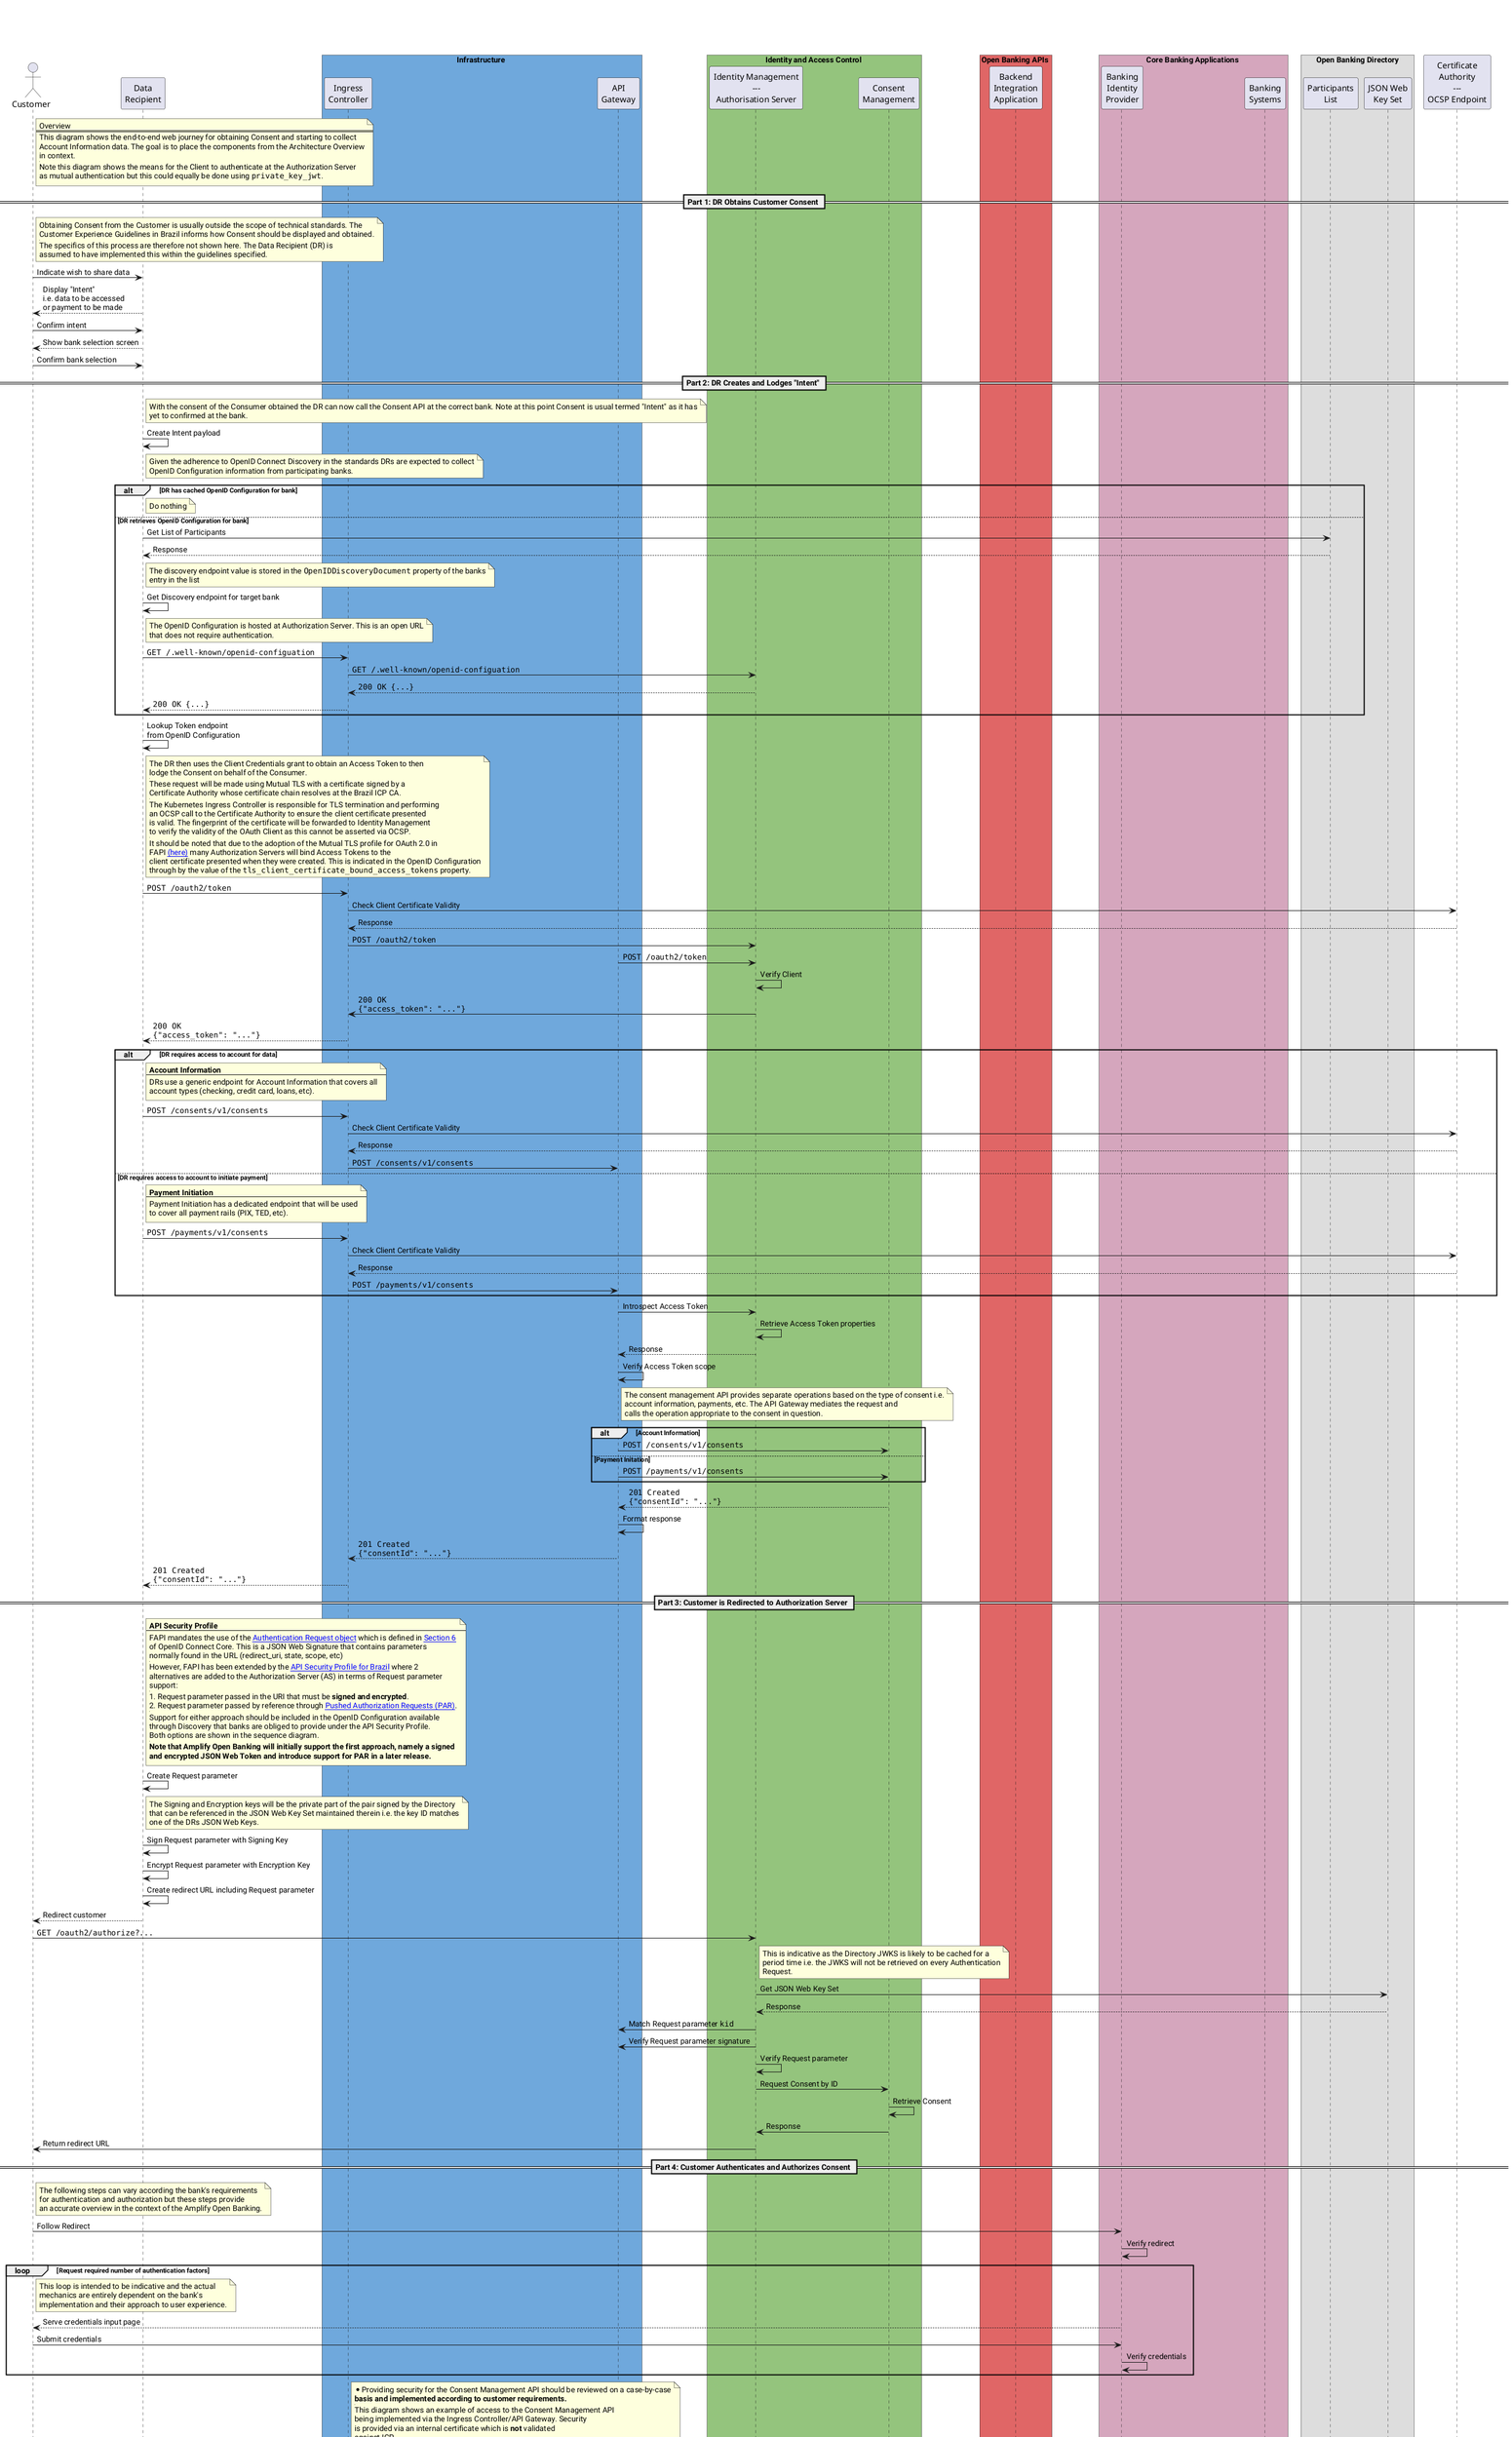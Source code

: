 @startuml Generic_Web_Journey_Sequence

title \n\n\n

actor "Customer" as PSU
participant "Data\nRecipient" as DR

box Infrastructure #6FA8DC
participant "Ingress\nController" as INGRESS
participant "API\nGateway" as API_GATEWAY
end box

box Identity and Access Control #94c47d
participant "Identity Management\n---\nAuthorisation Server" as IAM
participant "Consent\nManagement" as CONSENT
end box

box Open Banking APIs #e06666
participant "Backend\nIntegration\nApplication" as BIA
end box

box Core Banking Applications #d5a6bd
participant "Banking\nIdentity\nProvider" as ASPSP_WEB
participant "Banking\nSystems" as ASPSP_API
end box

box Open Banking Directory
participant "Participants\nList" as OBD_PARTICIPANTS
participant "JSON Web\nKey Set" as OBD_JWKS
end box

participant "Certificate\nAuthority\n---\nOCSP Endpoint" as OCSP

hide footbox
skinparam defaultFontName Roboto
skinparam BoxPadding 10

note right of PSU
Overview
===
This diagram shows the end-to-end web journey for obtaining Consent and starting to collect
Account Information data. The goal is to place the components from the Architecture Overview
in context.
|||
Note this diagram shows the means for the Client to authenticate at the Authorization Server
as mutual authentication but this could equally be done using ""private_key_jwt"".
end note

== Part 1: DR Obtains Customer Consent ==

note right of PSU
Obtaining Consent from the Customer is usually outside the scope of technical standards. The
Customer Experience Guidelines in Brazil informs how Consent should be displayed and obtained.
|||
The specifics of this process are therefore not shown here. The Data Recipient (DR) is
assumed to have implemented this within the guidelines specified.
end note

PSU -> DR: Indicate wish to share data
PSU <-- DR: Display "Intent"\ni.e. data to be accessed\nor payment to be made
PSU -> DR: Confirm intent
PSU <-- DR: Show bank selection screen
PSU -> DR: Confirm bank selection

== Part 2: DR Creates and Lodges "Intent" ==

note right of DR
With the consent of the Consumer obtained the DR can now call the Consent API at the correct bank. Note at this point Consent is usual termed "Intent" as it has
yet to confirmed at the bank.
end note

DR -> DR: Create Intent payload

note right of DR
Given the adherence to OpenID Connect Discovery in the standards DRs are expected to collect
OpenID Configuration information from participating banks.
end note

alt DR has cached OpenID Configuration for bank 

note right of DR
Do nothing
end note

else DR retrieves OpenID Configuration for bank

DR -> OBD_PARTICIPANTS: Get List of Participants
DR <-- OBD_PARTICIPANTS: Response

note right of DR
The discovery endpoint value is stored in the ""OpenIDDiscoveryDocument"" property of the banks
entry in the list
end note

DR -> DR: Get Discovery endpoint for target bank

note right of DR
The OpenID Configuration is hosted at Authorization Server. This is an open URL
that does not require authentication.
end note

DR -> INGRESS: ""GET /.well-known/openid-configuation""
INGRESS -> IAM: ""GET /.well-known/openid-configuation""
/'
INGRESS -> API_GATEWAY: ""GET /.well-known/openid-configuation""
API_GATEWAY -> IAM: ""GET /.well-known/openid-configuation""
API_GATEWAY <-- IAM: ""200 OK {...}""
INGRESS <-- API_GATEWAY: ""200 OK {...}""
'/
INGRESS <-- IAM: ""200 OK {...}""
DR <-- INGRESS: ""200 OK {...}""

end alt

DR -> DR: Lookup Token endpoint\nfrom OpenID Configuration

note right of DR
The DR then uses the Client Credentials grant to obtain an Access Token to then
lodge the Consent on behalf of the Consumer.
|||
These request will be made using Mutual TLS with a certificate signed by a 
Certificate Authority whose certificate chain resolves at the Brazil ICP CA.
|||
The Kubernetes Ingress Controller is responsible for TLS termination and performing
an OCSP call to the Certificate Authority to ensure the client certificate presented
is valid. The fingerprint of the certificate will be forwarded to Identity Management
to verify the validity of the OAuth Client as this cannot be asserted via OCSP.
|||
It should be noted that due to the adoption of the Mutual TLS profile for OAuth 2.0 in
FAPI [[https://tools.ietf.org/id/draft-ietf-oauth-mtls-08.html (here)]] many Authorization Servers will bind Access Tokens to the
client certificate presented when they were created. This is indicated in the OpenID Configuration
through by the value of the ""tls_client_certificate_bound_access_tokens"" property.
end note

DR -> INGRESS: ""POST /oauth2/token""
INGRESS -> OCSP: Check Client Certificate Validity
INGRESS <-- OCSP: Response
'INGRESS -> API_GATEWAY: ""POST /oauth2/token""
INGRESS -> IAM: ""POST /oauth2/token""
API_GATEWAY -> IAM: ""POST /oauth2/token""
IAM -> IAM: Verify Client
'API_GATEWAY <- IAM: ""200 OK""\n""{"access_token": "..."}""
'INGRESS <-- API_GATEWAY: ""200 OK""\n""{"access_token": "..."}""
INGRESS <- IAM: ""200 OK""\n""{"access_token": "..."}""
DR <-- INGRESS: ""200 OK""\n""{"access_token": "..."}""

alt DR requires access to account for data

note right of DR
**Account Information**
---
DRs use a generic endpoint for Account Information that covers all
account types (checking, credit card, loans, etc).
end note

DR -> INGRESS: ""POST /consents/v1/consents""
INGRESS -> OCSP: Check Client Certificate Validity
INGRESS <-- OCSP: Response
INGRESS -> API_GATEWAY: ""POST /consents/v1/consents""

else DR requires access to account to initiate payment

note right of DR
**Payment Initiation**
---
Payment Initiation has a dedicated endpoint that will be used
to cover all payment rails (PIX, TED, etc).
end note

DR -> INGRESS: ""POST /payments/v1/consents""
INGRESS -> OCSP: Check Client Certificate Validity
INGRESS <-- OCSP: Response
INGRESS -> API_GATEWAY: ""POST /payments/v1/consents""

end alt

API_GATEWAY -> IAM: Introspect Access Token
IAM -> IAM: Retrieve Access Token properties
API_GATEWAY <-- IAM: Response
API_GATEWAY -> API_GATEWAY: Verify Access Token scope

note right of API_GATEWAY
The consent management API provides separate operations based on the type of consent i.e.
account information, payments, etc. The API Gateway mediates the request and
calls the operation appropriate to the consent in question.
end note

alt Account Information
API_GATEWAY -> CONSENT: ""POST /consents/v1/consents""
else Payment Initation
API_GATEWAY -> CONSENT: ""POST /payments/v1/consents""
end alt

API_GATEWAY <-- CONSENT: ""201 Created""\n""{"consentId": "..."}""
API_GATEWAY -> API_GATEWAY: Format response
INGRESS <-- API_GATEWAY: ""201 Created""\n""{"consentId": "..."}"" 
DR <-- INGRESS: ""201 Created""\n""{"consentId": "..."}"" 

== Part 3: Customer is Redirected to Authorization Server ==

note right of DR
**API Security Profile**
---
FAPI mandates the use of the [[https://openid.net/specs/openid-financial-api-part-2-ID2.html#authorization-server Authentication Request object]] which is defined in [[https://openid.net/specs/openid-connect-core-1_0.html#JWTRequests Section 6]]
of OpenID Connect Core. This is a JSON Web Signature that contains parameters
normally found in the URL (redirect_uri, state, scope, etc)
|||
However, FAPI has been extended by the [[https://openbanking-brasil.github.io/specs-seguranca/open-banking-brasil-financial-api-1_ID2.html API Security Profile for Brazil]] where 2
alternatives are added to the Authorization Server (AS) in terms of Request parameter
support:
|||
1. Request parameter passed in the URI that must be **signed and encrypted**.
2. Request parameter passed by reference through [[https://datatracker.ietf.org/doc/html/draft-ietf-oauth-par Pushed Authorization Requests (PAR)]].
|||
Support for either approach should be included in the OpenID Configuration available
through Discovery that banks are obliged to provide under the API Security Profile.
Both options are shown in the sequence diagram.
|||
**Note that Amplify Open Banking will initially support the first approach, namely a signed**
**and encrypted JSON Web Token and introduce support for PAR in a later release.**
end note

DR -> DR: Create Request parameter

' alt AS supports Request parameter passed by value

note right of DR
The Signing and Encryption keys will be the private part of the pair signed by the Directory
that can be referenced in the JSON Web Key Set maintained therein i.e. the key ID matches
one of the DRs JSON Web Keys.
end note

DR -> DR: Sign Request parameter with Signing Key
DR -> DR: Encrypt Request parameter with Encryption Key
DR -> DR: Create redirect URL including Request parameter

' else AS supports PAR

' note right of DR
' To create an Authorization request through PAR the DR **must** authenticate using the same
' method as they use at the Token endpoint.
' end note

' DR -> DR: Encode Request parameter in payload
' DR -> INGRESS: ""POST /par""
' INGRESS -> OCSP: Check Client Certificate Validity
' INGRESS <-- OCSP: Response
' INGRESS -> API_GATEWAY: ""POST /par""
' API_GATEWAY -> IAM: Authorization request
' API_GATEWAY <-- IAM: Response
' INGRESS <-- API_GATEWAY: ""201 Created""\n""{"request_uri": "..."}"" 
' DR <-- INGRESS: ""201 Created""\n""{"request_uri": "..."}"" 
' DR -> DR: Create redirect URL including ""request_uri"" value

' end alt

PSU <-- DR: Redirect customer
PSU -> IAM: ""GET /oauth2/authorize?...""

note right of IAM
This is indicative as the Directory JWKS is likely to be cached for a
period time i.e. the JWKS will not be retrieved on every Authentication
Request.
end note

IAM -> OBD_JWKS: Get JSON Web Key Set
IAM <-- OBD_JWKS: Response
IAM -> API_GATEWAY: Match Request parameter ""kid""
IAM -> API_GATEWAY: Verify Request parameter signature
IAM -> IAM: Verify Request parameter
IAM -> CONSENT: Request Consent by ID
CONSENT -> CONSENT: Retrieve Consent
IAM <- CONSENT: Response
PSU <- IAM: Return redirect URL

== Part 4: Customer Authenticates and Authorizes Consent ==

note right of PSU
The following steps can vary according the bank's requirements
for authentication and authorization but these steps provide
an accurate overview in the context of the Amplify Open Banking.
end note

PSU -> ASPSP_WEB: Follow Redirect
ASPSP_WEB -> ASPSP_WEB: Verify redirect

loop Request required number of authentication factors

note right of PSU
This loop is intended to be indicative and the actual
mechanics are entirely dependent on the bank's
implementation and their approach to user experience.
end note

PSU <-- ASPSP_WEB: Serve credentials input page
PSU -> ASPSP_WEB: Submit credentials
ASPSP_WEB -> ASPSP_WEB: Verify credentials

end loop

note right of INGRESS
* Providing security for the Consent Management API should be reviewed on a case-by-case
**basis and implemented according to customer requirements.**
|||
This diagram shows an example of access to the Consent Management API
being implemented via the Ingress Controller/API Gateway. Security
is provided via an internal certificate which is **not** validated
against ICP.
|||
The ""{operation}"" parameter denotes either an Account Information or
Payment Initiation consent. The possible values are:

* ""consents"": Account Information
* ""payments"": Payment Initiation

The value of ""{consent-id}"" must be retrieved from the requested scope as
this contains the consent resource identifier as defined in the [[https://openbanking-brasil.github.io/specs-seguranca/open-banking-brasil-financial-api-1_ID2.html#section-7.1.2 Security Profile]].
end note

ASPSP_WEB -> INGRESS: ""GET ​/open-banking​/{operation}/v1/consent/{consent-id}""
INGRESS -> API_GATEWAY: ""GET ​/open-banking​/{operation}/v1/consent/{consent-id}""
API_GATEWAY -> CONSENT: ""GET ​/open-banking​/{operation}/v1/consent/{consent-id}""
CONSENT -> CONSENT: Retrieve "Intent"
API_GATEWAY <-- CONSENT: ""200 OK {...}""
INGRESS <-- API_GATEWAY: ""200 OK {...}""
ASPSP_WEB <-- INGRESS: ""200 OK {...}""

alt Account Information Consent

note right of ASPSP_WEB
**Account Information**
---
When creating the Consent Confirmation screen the
permission codes held in the "Intent" need to be
converted to something that will be meaningful to the
Customer. The wording should adhere to that detailed
in the [[https://github.com/OpenBanking-Brasil/areadesenvolvedor/raw/gh-pages/documents/GuiaDeExperienciaDoUsuarioCompartilhamentoDeDadosEIniciacaoDePagamento_v3.02.03.pdf Customer Experience Guidelines]].
end note

else Payment Initiation Consent

note right of ASPSP_WEB
**Payment Initiation**
---
The Consent Confirmation screen requires the following properties to be displayed:
* Transaction Value.
* Recipient details (name, CPF/CNPJ).
* Payment Date.
* Payment method (currently fixed on PIX).
* Fee amount charged by the bank (if any).
end note

par Request fee amount for payment

note right of ASPSP_WEB
Fees for payment must be provided from the Banking Systems
end note

ASPSP_WEB -> ASPSP_API: Request fee amount
ASPSP_WEB <-- ASPSP_API: Response

else

alt Debtor account not provided in Consent

note right of ASPSP_WEB
If the debtor account has not been provided in the Consent then
the customer's payment accounts will need to be retrieved:

* If the customer only has one payment account then this is the default.
* If they have multiple accounts they should be able to select one.

This should be incorporated into the Consent Confirmation screen.
end note

ASPSP_WEB -> ASPSP_API: Request in-scope payment accounts
ASPSP_WEB <-- ASPSP_API: Response

else Debtor account provided in Consent

note right of ASPSP_WEB
If the debtor account has already been provided ownership of the
account by the customer **must** be verified. This must be executed
at the Banking Systems as they will understand the relationship
between a (now authenticated) customer and the accounts they own.
end note

ASPSP_WEB -> ASPSP_API: Verify account ownership
ASPSP_WEB <-- ASPSP_API: Response

end alt

end par

end alt

ASPSP_WEB -> ASPSP_WEB: Render Consent Confirmation screen
PSU <-- ASPSP_WEB: Serve Consent Confirmation screen
PSU -> ASPSP_WEB: Confirm consent is correct

alt Account Information Consent

note right of ASPSP_WEB
**Account Information**
---
Once consent has been confirmed by the Customer the list of
in-scope accounts will be retrieved from the Banking Systems.
This list will obviously be dictated by the permission codes
requested by the DR i.e. if only ""ACCOUNTS_READ"" is requested
then all other account types can be ignored.
end note

ASPSP_WEB -> ASPSP_API: Request in-scope Customer accounts
ASPSP_WEB <-- ASPSP_API: Response

ASPSP_WEB -> ASPSP_WEB: Render Account Selection screen
PSU <-- ASPSP_WEB: Serve Account Selection screen
PSU -> ASPSP_WEB: Send Account Selection

end alt

note right of INGRESS
**Payment Initation**
---
The consent is updated with the granted accounts. Note for for Payment
Initiation ""account_ids"" can be omitted.
end note

ASPSP_WEB -> INGRESS: ""POST /open-banking/{operation}/{login}/accept""\n""{ account_ids: [...] }"" 
INGRESS -> API_GATEWAY: ""POST /open-banking/{operation}/{login}/accept""\n""{ account_ids: [...] }"" 
API_GATEWAY -> CONSENT: ""POST /open-banking/{operation}/{login}/accept""\n""{ account_ids: [...] }"" 
CONSENT -> CONSENT: Update "Intent" with Account IDs
CONSENT -> CONSENT: Mark Consent as ""AUTHORISED""
API_GATEWAY <-- CONSENT: ""200 OK {redirect_to: "..."}""
INGRESS <-- API_GATEWAY: ""200 OK {redirect_to: "..."}""
ASPSP_WEB <-- INGRESS: ""200 OK {redirect_to: "..."}""

note right of PSU
The Customer is redirected back to the Amplify Open Banking stack from
the bank's Identity Provider in order to complete Hybrid Flow, using
the value of the ""redirect_uri"" property returned in the response
from the call to the consent API.
|||
The hand-off is constrained using a number of parameters included
in the redirect URI to help safeguard this process i.e. to prevent
unsolicited authentication attempts or session takeover.
end note

PSU <-- ASPSP_WEB: Redirect Customer\nback to Authorization Server
PSU -> INGRESS: Follow redirect
'INGRESS -> API_GATEWAY: Follow redirect
INGRESS -> IAM: Forward redirect parameters
IAM -> IAM: Verify redirect
IAM -> IAM: Mint Authorization Code\nand ID Token

note right of IAM
At this point the Identity Management module mints a redirect
URI that will take the Customer back to the Data Recipient App.
The URI includes the Authorization Code and parameters that
adhere to the API Security Profile for Brazil.
end note

'API_GATEWAY <-- IAM: Return redirect
INGRESS <-- IAM: Return redirect
PSU <-- INGRESS: Redirect Customer
PSU -> DR: Follow Redirect

== Part 5: DR Swaps Authorization Code for Access Token ==

DR -> DR: Verify redirect including\nID Token signature, nonce and s_hash value
DR -> INGRESS: ""POST /oauth2/token""
INGRESS -> OCSP: Check Client Certificate Validity
INGRESS <-- OCSP: Response
'INGRESS -> API_GATEWAY: ""POST /oauth2/token""
INGRESS -> IAM: ""POST /oauth2/token""
IAM -> IAM: Validate Token Request
IAM -> IAM: Mint ID, Access and Refresh Tokens
'API_GATEWAY <-- IAM: ""200 OK""\n""{"access_token": "..."}""
INGRESS <-- IAM: ""200 OK""\n""{"access_token": "..."}""
DR <-- INGRESS: ""200 OK""\n""{"access_token": "..."}""

== Part 6: Data Recipient Gets Data from Account ==

alt Account Information

note right of DR
**Account Information**
---
The retrieval of account data happens in two stages:

1. The DR requests the available resources at the Resources API.
2. Using the identifiers returned they can request account data.
end note

group Get all resource identifiers

note right of DR
The DR will require the ""RESOURCES_READ"" permission to access
the ""/resources"" endpoint. If Customer has not consented to this
the request should be rejected (not shown here).
end note

DR -> INGRESS: ""GET /resources/v1/resources""\n""Authorization: Bearer ...""
INGRESS -> OCSP: Check Client Certificate Validity
INGRESS <-- OCSP: Response
INGRESS -> API_GATEWAY: ""GET /resources/v1/resources""\n""Authorization: Bearer ...""
API_GATEWAY -> IAM: Request Access Token properties
IAM -> IAM: Retrieve Access Token properties
API_GATEWAY <-- IAM: Response
API_GATEWAY -> API_GATEWAY: Introspect Access Token properties
API_GATEWAY -> API_GATEWAY: Apply access controls
API_GATEWAY -> BIA: ""GET /resources/v1/resources""
BIA -> ASPSP_API: Get available resources for Customer
BIA <-- ASPSP_API: Response
BIA -> BIA: Mediate response payload
API_GATEWAY <-- BIA: ""200 OK { "data": ... }""
INGRESS <-- API_GATEWAY: ""200 OK { "data": ... }""
DR <-- INGRESS: ""200 OK { "data": ... }""

end group

loop For each Account ID returned from ""/resources""

note right of DR
In this example the DR only has access to checking accounts.
They will require the ""ACCOUNTS_READ"" permission to access
the ""/accounts/v1/accounts/{accountId}"" endpoint. If Customer
has not consented to this the request should be rejected (not
shown here).
end note

DR -> INGRESS: ""GET /accounts/v1/accounts/{accountId}""\n""Authorization: Bearer ...""
INGRESS -> OCSP: Check Client Certificate Validity
INGRESS <-- OCSP: Response
INGRESS -> API_GATEWAY: ""GET /accounts/v1/accounts/{accountId}""\n""Authorization: Bearer ...""
API_GATEWAY -> IAM: Request Access Token properties
IAM -> IAM: Retrieve Access Token properties
API_GATEWAY <-- IAM: Response
API_GATEWAY -> API_GATEWAY: Introspect Access Token properties
API_GATEWAY -> API_GATEWAY: Apply access controls
API_GATEWAY -> BIA: ""GET /accounts/v1/accounts/{accountId}""
BIA -> ASPSP_API: Get requested account
BIA <-- ASPSP_API: Response
BIA -> BIA: Mediate response payload
API_GATEWAY <-- BIA: ""200 OK { "data": ... }""
INGRESS <-- API_GATEWAY: ""200 OK { "data": ... }""
DR <-- INGRESS: ""200 OK { "data": ... }""
end loop

else Payment Initiation

note right of DR
**Payment Initiation**
---
The DR can now make the payment instruction request. The Access Token
is bound to this single operation and will be revoked once the payment
instruction is successfully transmitted.
|||
Note that in cases where multiple authorizations are required the DR
will receive and indicator in the ""status"" property with a value of
""PART"".
end note

group Create payment initation request

DR -> INGRESS: ""POST /payments/v1/pix/payments""
INGRESS -> OCSP: Check Client Certificate Validity
INGRESS <-- OCSP: Response
INGRESS -> API_GATEWAY: ""POST /payments/v1/pix/payments""

note right of API_GATEWAY
The approach to Access Token introspection remains the same under payments
i.e. the API Gateway will need an assertion that indicates the consent granted
by the Customer matches the payment being instructed.
end note

API_GATEWAY -> IAM: Request Access Token properties
IAM -> IAM: Retrieve Access Token properties
API_GATEWAY <-- IAM: Response
API_GATEWAY -> API_GATEWAY: Introspect Access Token properties

note right of API_GATEWAY
On introspecting the Access Token the API Gateway will decorate the
request with the debtor account which is stored with the Consent. This can
then be forwarded to the Backend Integration application and used to make the correct
payment instruction in the Banking Systems.
end note

API_GATEWAY -> API_GATEWAY: Decorate request with debtor account
API_GATEWAY -> BIA: ""POST /payments/v1/pix/payments""

note right of BIA
This flow is non-normative and will vary on customer requirements.
It //could// be to a PIX-compliant API or any other available mechanism
to make a PIX payment.
end note

BIA -> BIA: Mediate request payload
BIA -> ASPSP_API: Deliver payment instruction to Banking System API
BIA <-- ASPSP_API: Response
BIA -> BIA: Mediate response payload
API_GATEWAY <-- BIA: ""201 Created""\n""{paymentId: "..."}""
INGRESS <-- API_GATEWAY: ""201 Created""\n""{paymentId: "..."}""
DR <-- INGRESS: ""201 Created""\n""{paymentId: "..."}""

end group

loop Until status ""ACCEPTED_SETTLEMENT_COMPLETED"" is returned

DR -> INGRESS: ""GET /payments/v1/pix/payments/{paymentId}""
INGRESS -> OCSP: Check Client Certificate Validity
INGRESS <-- OCSP: Response
INGRESS -> API_GATEWAY: ""GET /payments/v1/pix/payments/{paymentId}""
API_GATEWAY -> IAM: Request Access Token properties
IAM -> IAM: Retrieve Access Token properties
API_GATEWAY <-- IAM: Response
API_GATEWAY -> API_GATEWAY: Introspect Access Token properties
API_GATEWAY -> BIA: ""GET /payments/v1/pix/payments/{paymentId}""

note right of BIA
This flow is non-normative and will vary on customer requirements.
It //could// be to a PIX-compliant API or any other available mechanism
to get the status of a PIX payment.
end note

BIA -> BIA: Mediate request payload
BIA -> ASPSP_API: Get Payment Status
BIA <-- ASPSP_API: Response
BIA -> BIA: Mediate response payload
API_GATEWAY <-- BIA: ""200 OK {...}""
INGRESS <-- API_GATEWAY: ""200 OK {...}""
DR <-- INGRESS: ""200 OK {...}""

end loop

end alt

@enduml
